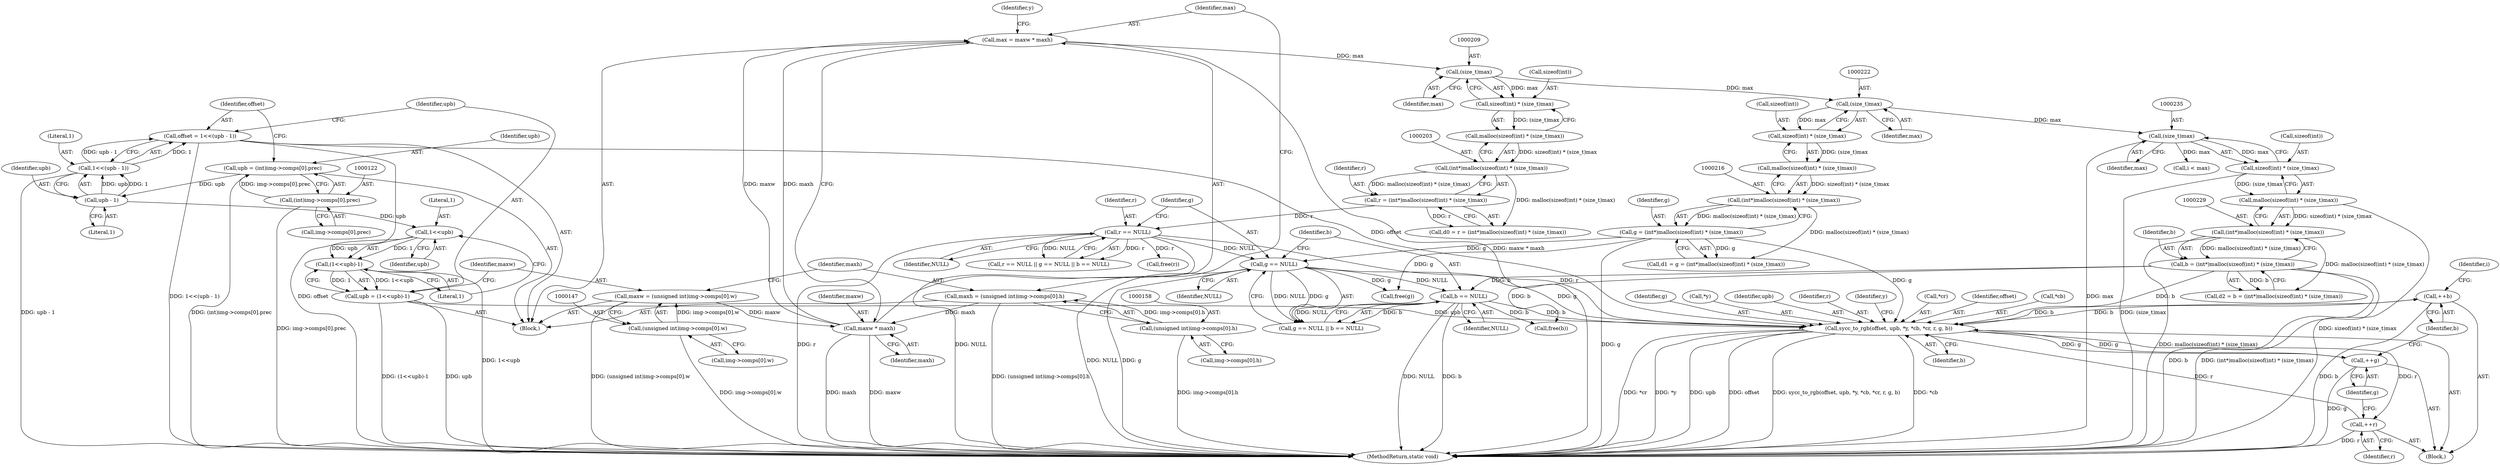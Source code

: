 digraph "1_openjpeg_15f081c89650dccee4aa4ae66f614c3fdb268767_2@pointer" {
"1000282" [label="(Call,++b)"];
"1000260" [label="(Call,sycc_to_rgb(offset, upb, *y, *cb, *cr, r, g, b))"];
"1000130" [label="(Call,offset = 1<<(upb - 1))"];
"1000132" [label="(Call,1<<(upb - 1))"];
"1000134" [label="(Call,upb - 1)"];
"1000119" [label="(Call,upb = (int)img->comps[0].prec)"];
"1000121" [label="(Call,(int)img->comps[0].prec)"];
"1000137" [label="(Call,upb = (1<<upb)-1)"];
"1000139" [label="(Call,(1<<upb)-1)"];
"1000140" [label="(Call,1<<upb)"];
"1000239" [label="(Call,r == NULL)"];
"1000200" [label="(Call,r = (int*)malloc(sizeof(int) * (size_t)max))"];
"1000202" [label="(Call,(int*)malloc(sizeof(int) * (size_t)max))"];
"1000204" [label="(Call,malloc(sizeof(int) * (size_t)max))"];
"1000205" [label="(Call,sizeof(int) * (size_t)max)"];
"1000208" [label="(Call,(size_t)max)"];
"1000166" [label="(Call,max = maxw * maxh)"];
"1000168" [label="(Call,maxw * maxh)"];
"1000144" [label="(Call,maxw = (unsigned int)img->comps[0].w)"];
"1000146" [label="(Call,(unsigned int)img->comps[0].w)"];
"1000155" [label="(Call,maxh = (unsigned int)img->comps[0].h)"];
"1000157" [label="(Call,(unsigned int)img->comps[0].h)"];
"1000278" [label="(Call,++r)"];
"1000213" [label="(Call,g = (int*)malloc(sizeof(int) * (size_t)max))"];
"1000215" [label="(Call,(int*)malloc(sizeof(int) * (size_t)max))"];
"1000217" [label="(Call,malloc(sizeof(int) * (size_t)max))"];
"1000218" [label="(Call,sizeof(int) * (size_t)max)"];
"1000221" [label="(Call,(size_t)max)"];
"1000280" [label="(Call,++g)"];
"1000243" [label="(Call,g == NULL)"];
"1000226" [label="(Call,b = (int*)malloc(sizeof(int) * (size_t)max))"];
"1000228" [label="(Call,(int*)malloc(sizeof(int) * (size_t)max))"];
"1000230" [label="(Call,malloc(sizeof(int) * (size_t)max))"];
"1000231" [label="(Call,sizeof(int) * (size_t)max)"];
"1000234" [label="(Call,(size_t)max)"];
"1000282" [label="(Call,++b)"];
"1000246" [label="(Call,b == NULL)"];
"1000204" [label="(Call,malloc(sizeof(int) * (size_t)max))"];
"1000172" [label="(Identifier,y)"];
"1000281" [label="(Identifier,g)"];
"1000270" [label="(Identifier,g)"];
"1000132" [label="(Call,1<<(upb - 1))"];
"1000130" [label="(Call,offset = 1<<(upb - 1))"];
"1000103" [label="(Block,)"];
"1000234" [label="(Call,(size_t)max)"];
"1000248" [label="(Identifier,NULL)"];
"1000242" [label="(Call,g == NULL || b == NULL)"];
"1000271" [label="(Identifier,b)"];
"1000219" [label="(Call,sizeof(int))"];
"1000131" [label="(Identifier,offset)"];
"1000198" [label="(Call,d0 = r = (int*)malloc(sizeof(int) * (size_t)max))"];
"1000215" [label="(Call,(int*)malloc(sizeof(int) * (size_t)max))"];
"1000137" [label="(Call,upb = (1<<upb)-1)"];
"1000263" [label="(Call,*y)"];
"1000260" [label="(Call,sycc_to_rgb(offset, upb, *y, *cb, *cr, r, g, b))"];
"1000280" [label="(Call,++g)"];
"1000262" [label="(Identifier,upb)"];
"1000226" [label="(Call,b = (int*)malloc(sizeof(int) * (size_t)max))"];
"1000224" [label="(Call,d2 = b = (int*)malloc(sizeof(int) * (size_t)max))"];
"1000246" [label="(Call,b == NULL)"];
"1000243" [label="(Call,g == NULL)"];
"1000240" [label="(Identifier,r)"];
"1000247" [label="(Identifier,b)"];
"1000279" [label="(Identifier,r)"];
"1000121" [label="(Call,(int)img->comps[0].prec)"];
"1000148" [label="(Call,img->comps[0].w)"];
"1000239" [label="(Call,r == NULL)"];
"1000145" [label="(Identifier,maxw)"];
"1000146" [label="(Call,(unsigned int)img->comps[0].w)"];
"1000168" [label="(Call,maxw * maxh)"];
"1000156" [label="(Identifier,maxh)"];
"1000269" [label="(Identifier,r)"];
"1000273" [label="(Identifier,y)"];
"1000133" [label="(Literal,1)"];
"1000227" [label="(Identifier,b)"];
"1000139" [label="(Call,(1<<upb)-1)"];
"1000267" [label="(Call,*cr)"];
"1000155" [label="(Call,maxh = (unsigned int)img->comps[0].h)"];
"1000278" [label="(Call,++r)"];
"1000206" [label="(Call,sizeof(int))"];
"1000228" [label="(Call,(int*)malloc(sizeof(int) * (size_t)max))"];
"1000236" [label="(Identifier,max)"];
"1000230" [label="(Call,malloc(sizeof(int) * (size_t)max))"];
"1000343" [label="(Call,free(g))"];
"1000282" [label="(Call,++b)"];
"1000232" [label="(Call,sizeof(int))"];
"1000218" [label="(Call,sizeof(int) * (size_t)max)"];
"1000221" [label="(Call,(size_t)max)"];
"1000140" [label="(Call,1<<upb)"];
"1000245" [label="(Identifier,NULL)"];
"1000238" [label="(Call,r == NULL || g == NULL || b == NULL)"];
"1000135" [label="(Identifier,upb)"];
"1000200" [label="(Call,r = (int*)malloc(sizeof(int) * (size_t)max))"];
"1000261" [label="(Identifier,offset)"];
"1000214" [label="(Identifier,g)"];
"1000136" [label="(Literal,1)"];
"1000119" [label="(Call,upb = (int)img->comps[0].prec)"];
"1000144" [label="(Call,maxw = (unsigned int)img->comps[0].w)"];
"1000120" [label="(Identifier,upb)"];
"1000244" [label="(Identifier,g)"];
"1000166" [label="(Call,max = maxw * maxh)"];
"1000143" [label="(Literal,1)"];
"1000339" [label="(Call,free(r))"];
"1000170" [label="(Identifier,maxh)"];
"1000258" [label="(Identifier,i)"];
"1000283" [label="(Identifier,b)"];
"1000138" [label="(Identifier,upb)"];
"1000241" [label="(Identifier,NULL)"];
"1000223" [label="(Identifier,max)"];
"1000208" [label="(Call,(size_t)max)"];
"1000349" [label="(MethodReturn,static void)"];
"1000157" [label="(Call,(unsigned int)img->comps[0].h)"];
"1000211" [label="(Call,d1 = g = (int*)malloc(sizeof(int) * (size_t)max))"];
"1000231" [label="(Call,sizeof(int) * (size_t)max)"];
"1000201" [label="(Identifier,r)"];
"1000265" [label="(Call,*cb)"];
"1000202" [label="(Call,(int*)malloc(sizeof(int) * (size_t)max))"];
"1000169" [label="(Identifier,maxw)"];
"1000259" [label="(Block,)"];
"1000205" [label="(Call,sizeof(int) * (size_t)max)"];
"1000210" [label="(Identifier,max)"];
"1000142" [label="(Identifier,upb)"];
"1000159" [label="(Call,img->comps[0].h)"];
"1000213" [label="(Call,g = (int*)malloc(sizeof(int) * (size_t)max))"];
"1000217" [label="(Call,malloc(sizeof(int) * (size_t)max))"];
"1000123" [label="(Call,img->comps[0].prec)"];
"1000141" [label="(Literal,1)"];
"1000347" [label="(Call,free(b))"];
"1000254" [label="(Call,i < max)"];
"1000167" [label="(Identifier,max)"];
"1000134" [label="(Call,upb - 1)"];
"1000282" -> "1000259"  [label="AST: "];
"1000282" -> "1000283"  [label="CFG: "];
"1000283" -> "1000282"  [label="AST: "];
"1000258" -> "1000282"  [label="CFG: "];
"1000282" -> "1000349"  [label="DDG: b"];
"1000282" -> "1000260"  [label="DDG: b"];
"1000260" -> "1000282"  [label="DDG: b"];
"1000260" -> "1000259"  [label="AST: "];
"1000260" -> "1000271"  [label="CFG: "];
"1000261" -> "1000260"  [label="AST: "];
"1000262" -> "1000260"  [label="AST: "];
"1000263" -> "1000260"  [label="AST: "];
"1000265" -> "1000260"  [label="AST: "];
"1000267" -> "1000260"  [label="AST: "];
"1000269" -> "1000260"  [label="AST: "];
"1000270" -> "1000260"  [label="AST: "];
"1000271" -> "1000260"  [label="AST: "];
"1000273" -> "1000260"  [label="CFG: "];
"1000260" -> "1000349"  [label="DDG: sycc_to_rgb(offset, upb, *y, *cb, *cr, r, g, b)"];
"1000260" -> "1000349"  [label="DDG: *cb"];
"1000260" -> "1000349"  [label="DDG: *cr"];
"1000260" -> "1000349"  [label="DDG: *y"];
"1000260" -> "1000349"  [label="DDG: upb"];
"1000260" -> "1000349"  [label="DDG: offset"];
"1000130" -> "1000260"  [label="DDG: offset"];
"1000137" -> "1000260"  [label="DDG: upb"];
"1000239" -> "1000260"  [label="DDG: r"];
"1000278" -> "1000260"  [label="DDG: r"];
"1000213" -> "1000260"  [label="DDG: g"];
"1000280" -> "1000260"  [label="DDG: g"];
"1000243" -> "1000260"  [label="DDG: g"];
"1000226" -> "1000260"  [label="DDG: b"];
"1000246" -> "1000260"  [label="DDG: b"];
"1000260" -> "1000278"  [label="DDG: r"];
"1000260" -> "1000280"  [label="DDG: g"];
"1000130" -> "1000103"  [label="AST: "];
"1000130" -> "1000132"  [label="CFG: "];
"1000131" -> "1000130"  [label="AST: "];
"1000132" -> "1000130"  [label="AST: "];
"1000138" -> "1000130"  [label="CFG: "];
"1000130" -> "1000349"  [label="DDG: 1<<(upb - 1)"];
"1000130" -> "1000349"  [label="DDG: offset"];
"1000132" -> "1000130"  [label="DDG: 1"];
"1000132" -> "1000130"  [label="DDG: upb - 1"];
"1000132" -> "1000134"  [label="CFG: "];
"1000133" -> "1000132"  [label="AST: "];
"1000134" -> "1000132"  [label="AST: "];
"1000132" -> "1000349"  [label="DDG: upb - 1"];
"1000134" -> "1000132"  [label="DDG: upb"];
"1000134" -> "1000132"  [label="DDG: 1"];
"1000134" -> "1000136"  [label="CFG: "];
"1000135" -> "1000134"  [label="AST: "];
"1000136" -> "1000134"  [label="AST: "];
"1000119" -> "1000134"  [label="DDG: upb"];
"1000134" -> "1000140"  [label="DDG: upb"];
"1000119" -> "1000103"  [label="AST: "];
"1000119" -> "1000121"  [label="CFG: "];
"1000120" -> "1000119"  [label="AST: "];
"1000121" -> "1000119"  [label="AST: "];
"1000131" -> "1000119"  [label="CFG: "];
"1000119" -> "1000349"  [label="DDG: (int)img->comps[0].prec"];
"1000121" -> "1000119"  [label="DDG: img->comps[0].prec"];
"1000121" -> "1000123"  [label="CFG: "];
"1000122" -> "1000121"  [label="AST: "];
"1000123" -> "1000121"  [label="AST: "];
"1000121" -> "1000349"  [label="DDG: img->comps[0].prec"];
"1000137" -> "1000103"  [label="AST: "];
"1000137" -> "1000139"  [label="CFG: "];
"1000138" -> "1000137"  [label="AST: "];
"1000139" -> "1000137"  [label="AST: "];
"1000145" -> "1000137"  [label="CFG: "];
"1000137" -> "1000349"  [label="DDG: (1<<upb)-1"];
"1000137" -> "1000349"  [label="DDG: upb"];
"1000139" -> "1000137"  [label="DDG: 1<<upb"];
"1000139" -> "1000137"  [label="DDG: 1"];
"1000139" -> "1000143"  [label="CFG: "];
"1000140" -> "1000139"  [label="AST: "];
"1000143" -> "1000139"  [label="AST: "];
"1000139" -> "1000349"  [label="DDG: 1<<upb"];
"1000140" -> "1000139"  [label="DDG: 1"];
"1000140" -> "1000139"  [label="DDG: upb"];
"1000140" -> "1000142"  [label="CFG: "];
"1000141" -> "1000140"  [label="AST: "];
"1000142" -> "1000140"  [label="AST: "];
"1000143" -> "1000140"  [label="CFG: "];
"1000239" -> "1000238"  [label="AST: "];
"1000239" -> "1000241"  [label="CFG: "];
"1000240" -> "1000239"  [label="AST: "];
"1000241" -> "1000239"  [label="AST: "];
"1000244" -> "1000239"  [label="CFG: "];
"1000238" -> "1000239"  [label="CFG: "];
"1000239" -> "1000349"  [label="DDG: r"];
"1000239" -> "1000349"  [label="DDG: NULL"];
"1000239" -> "1000238"  [label="DDG: r"];
"1000239" -> "1000238"  [label="DDG: NULL"];
"1000200" -> "1000239"  [label="DDG: r"];
"1000239" -> "1000243"  [label="DDG: NULL"];
"1000239" -> "1000339"  [label="DDG: r"];
"1000200" -> "1000198"  [label="AST: "];
"1000200" -> "1000202"  [label="CFG: "];
"1000201" -> "1000200"  [label="AST: "];
"1000202" -> "1000200"  [label="AST: "];
"1000198" -> "1000200"  [label="CFG: "];
"1000200" -> "1000198"  [label="DDG: r"];
"1000202" -> "1000200"  [label="DDG: malloc(sizeof(int) * (size_t)max)"];
"1000202" -> "1000204"  [label="CFG: "];
"1000203" -> "1000202"  [label="AST: "];
"1000204" -> "1000202"  [label="AST: "];
"1000202" -> "1000198"  [label="DDG: malloc(sizeof(int) * (size_t)max)"];
"1000204" -> "1000202"  [label="DDG: sizeof(int) * (size_t)max"];
"1000204" -> "1000205"  [label="CFG: "];
"1000205" -> "1000204"  [label="AST: "];
"1000205" -> "1000204"  [label="DDG: (size_t)max"];
"1000205" -> "1000208"  [label="CFG: "];
"1000206" -> "1000205"  [label="AST: "];
"1000208" -> "1000205"  [label="AST: "];
"1000208" -> "1000205"  [label="DDG: max"];
"1000208" -> "1000210"  [label="CFG: "];
"1000209" -> "1000208"  [label="AST: "];
"1000210" -> "1000208"  [label="AST: "];
"1000166" -> "1000208"  [label="DDG: max"];
"1000208" -> "1000221"  [label="DDG: max"];
"1000166" -> "1000103"  [label="AST: "];
"1000166" -> "1000168"  [label="CFG: "];
"1000167" -> "1000166"  [label="AST: "];
"1000168" -> "1000166"  [label="AST: "];
"1000172" -> "1000166"  [label="CFG: "];
"1000166" -> "1000349"  [label="DDG: maxw * maxh"];
"1000168" -> "1000166"  [label="DDG: maxw"];
"1000168" -> "1000166"  [label="DDG: maxh"];
"1000168" -> "1000170"  [label="CFG: "];
"1000169" -> "1000168"  [label="AST: "];
"1000170" -> "1000168"  [label="AST: "];
"1000168" -> "1000349"  [label="DDG: maxw"];
"1000168" -> "1000349"  [label="DDG: maxh"];
"1000144" -> "1000168"  [label="DDG: maxw"];
"1000155" -> "1000168"  [label="DDG: maxh"];
"1000144" -> "1000103"  [label="AST: "];
"1000144" -> "1000146"  [label="CFG: "];
"1000145" -> "1000144"  [label="AST: "];
"1000146" -> "1000144"  [label="AST: "];
"1000156" -> "1000144"  [label="CFG: "];
"1000144" -> "1000349"  [label="DDG: (unsigned int)img->comps[0].w"];
"1000146" -> "1000144"  [label="DDG: img->comps[0].w"];
"1000146" -> "1000148"  [label="CFG: "];
"1000147" -> "1000146"  [label="AST: "];
"1000148" -> "1000146"  [label="AST: "];
"1000146" -> "1000349"  [label="DDG: img->comps[0].w"];
"1000155" -> "1000103"  [label="AST: "];
"1000155" -> "1000157"  [label="CFG: "];
"1000156" -> "1000155"  [label="AST: "];
"1000157" -> "1000155"  [label="AST: "];
"1000167" -> "1000155"  [label="CFG: "];
"1000155" -> "1000349"  [label="DDG: (unsigned int)img->comps[0].h"];
"1000157" -> "1000155"  [label="DDG: img->comps[0].h"];
"1000157" -> "1000159"  [label="CFG: "];
"1000158" -> "1000157"  [label="AST: "];
"1000159" -> "1000157"  [label="AST: "];
"1000157" -> "1000349"  [label="DDG: img->comps[0].h"];
"1000278" -> "1000259"  [label="AST: "];
"1000278" -> "1000279"  [label="CFG: "];
"1000279" -> "1000278"  [label="AST: "];
"1000281" -> "1000278"  [label="CFG: "];
"1000278" -> "1000349"  [label="DDG: r"];
"1000213" -> "1000211"  [label="AST: "];
"1000213" -> "1000215"  [label="CFG: "];
"1000214" -> "1000213"  [label="AST: "];
"1000215" -> "1000213"  [label="AST: "];
"1000211" -> "1000213"  [label="CFG: "];
"1000213" -> "1000349"  [label="DDG: g"];
"1000213" -> "1000211"  [label="DDG: g"];
"1000215" -> "1000213"  [label="DDG: malloc(sizeof(int) * (size_t)max)"];
"1000213" -> "1000243"  [label="DDG: g"];
"1000213" -> "1000343"  [label="DDG: g"];
"1000215" -> "1000217"  [label="CFG: "];
"1000216" -> "1000215"  [label="AST: "];
"1000217" -> "1000215"  [label="AST: "];
"1000215" -> "1000211"  [label="DDG: malloc(sizeof(int) * (size_t)max)"];
"1000217" -> "1000215"  [label="DDG: sizeof(int) * (size_t)max"];
"1000217" -> "1000218"  [label="CFG: "];
"1000218" -> "1000217"  [label="AST: "];
"1000218" -> "1000217"  [label="DDG: (size_t)max"];
"1000218" -> "1000221"  [label="CFG: "];
"1000219" -> "1000218"  [label="AST: "];
"1000221" -> "1000218"  [label="AST: "];
"1000221" -> "1000218"  [label="DDG: max"];
"1000221" -> "1000223"  [label="CFG: "];
"1000222" -> "1000221"  [label="AST: "];
"1000223" -> "1000221"  [label="AST: "];
"1000221" -> "1000234"  [label="DDG: max"];
"1000280" -> "1000259"  [label="AST: "];
"1000280" -> "1000281"  [label="CFG: "];
"1000281" -> "1000280"  [label="AST: "];
"1000283" -> "1000280"  [label="CFG: "];
"1000280" -> "1000349"  [label="DDG: g"];
"1000243" -> "1000242"  [label="AST: "];
"1000243" -> "1000245"  [label="CFG: "];
"1000244" -> "1000243"  [label="AST: "];
"1000245" -> "1000243"  [label="AST: "];
"1000247" -> "1000243"  [label="CFG: "];
"1000242" -> "1000243"  [label="CFG: "];
"1000243" -> "1000349"  [label="DDG: g"];
"1000243" -> "1000349"  [label="DDG: NULL"];
"1000243" -> "1000242"  [label="DDG: g"];
"1000243" -> "1000242"  [label="DDG: NULL"];
"1000243" -> "1000246"  [label="DDG: NULL"];
"1000243" -> "1000343"  [label="DDG: g"];
"1000226" -> "1000224"  [label="AST: "];
"1000226" -> "1000228"  [label="CFG: "];
"1000227" -> "1000226"  [label="AST: "];
"1000228" -> "1000226"  [label="AST: "];
"1000224" -> "1000226"  [label="CFG: "];
"1000226" -> "1000349"  [label="DDG: b"];
"1000226" -> "1000349"  [label="DDG: (int*)malloc(sizeof(int) * (size_t)max)"];
"1000226" -> "1000224"  [label="DDG: b"];
"1000228" -> "1000226"  [label="DDG: malloc(sizeof(int) * (size_t)max)"];
"1000226" -> "1000246"  [label="DDG: b"];
"1000226" -> "1000347"  [label="DDG: b"];
"1000228" -> "1000230"  [label="CFG: "];
"1000229" -> "1000228"  [label="AST: "];
"1000230" -> "1000228"  [label="AST: "];
"1000228" -> "1000349"  [label="DDG: malloc(sizeof(int) * (size_t)max)"];
"1000228" -> "1000224"  [label="DDG: malloc(sizeof(int) * (size_t)max)"];
"1000230" -> "1000228"  [label="DDG: sizeof(int) * (size_t)max"];
"1000230" -> "1000231"  [label="CFG: "];
"1000231" -> "1000230"  [label="AST: "];
"1000230" -> "1000349"  [label="DDG: sizeof(int) * (size_t)max"];
"1000231" -> "1000230"  [label="DDG: (size_t)max"];
"1000231" -> "1000234"  [label="CFG: "];
"1000232" -> "1000231"  [label="AST: "];
"1000234" -> "1000231"  [label="AST: "];
"1000231" -> "1000349"  [label="DDG: (size_t)max"];
"1000234" -> "1000231"  [label="DDG: max"];
"1000234" -> "1000236"  [label="CFG: "];
"1000235" -> "1000234"  [label="AST: "];
"1000236" -> "1000234"  [label="AST: "];
"1000234" -> "1000349"  [label="DDG: max"];
"1000234" -> "1000254"  [label="DDG: max"];
"1000246" -> "1000242"  [label="AST: "];
"1000246" -> "1000248"  [label="CFG: "];
"1000247" -> "1000246"  [label="AST: "];
"1000248" -> "1000246"  [label="AST: "];
"1000242" -> "1000246"  [label="CFG: "];
"1000246" -> "1000349"  [label="DDG: NULL"];
"1000246" -> "1000349"  [label="DDG: b"];
"1000246" -> "1000242"  [label="DDG: b"];
"1000246" -> "1000242"  [label="DDG: NULL"];
"1000246" -> "1000347"  [label="DDG: b"];
}
